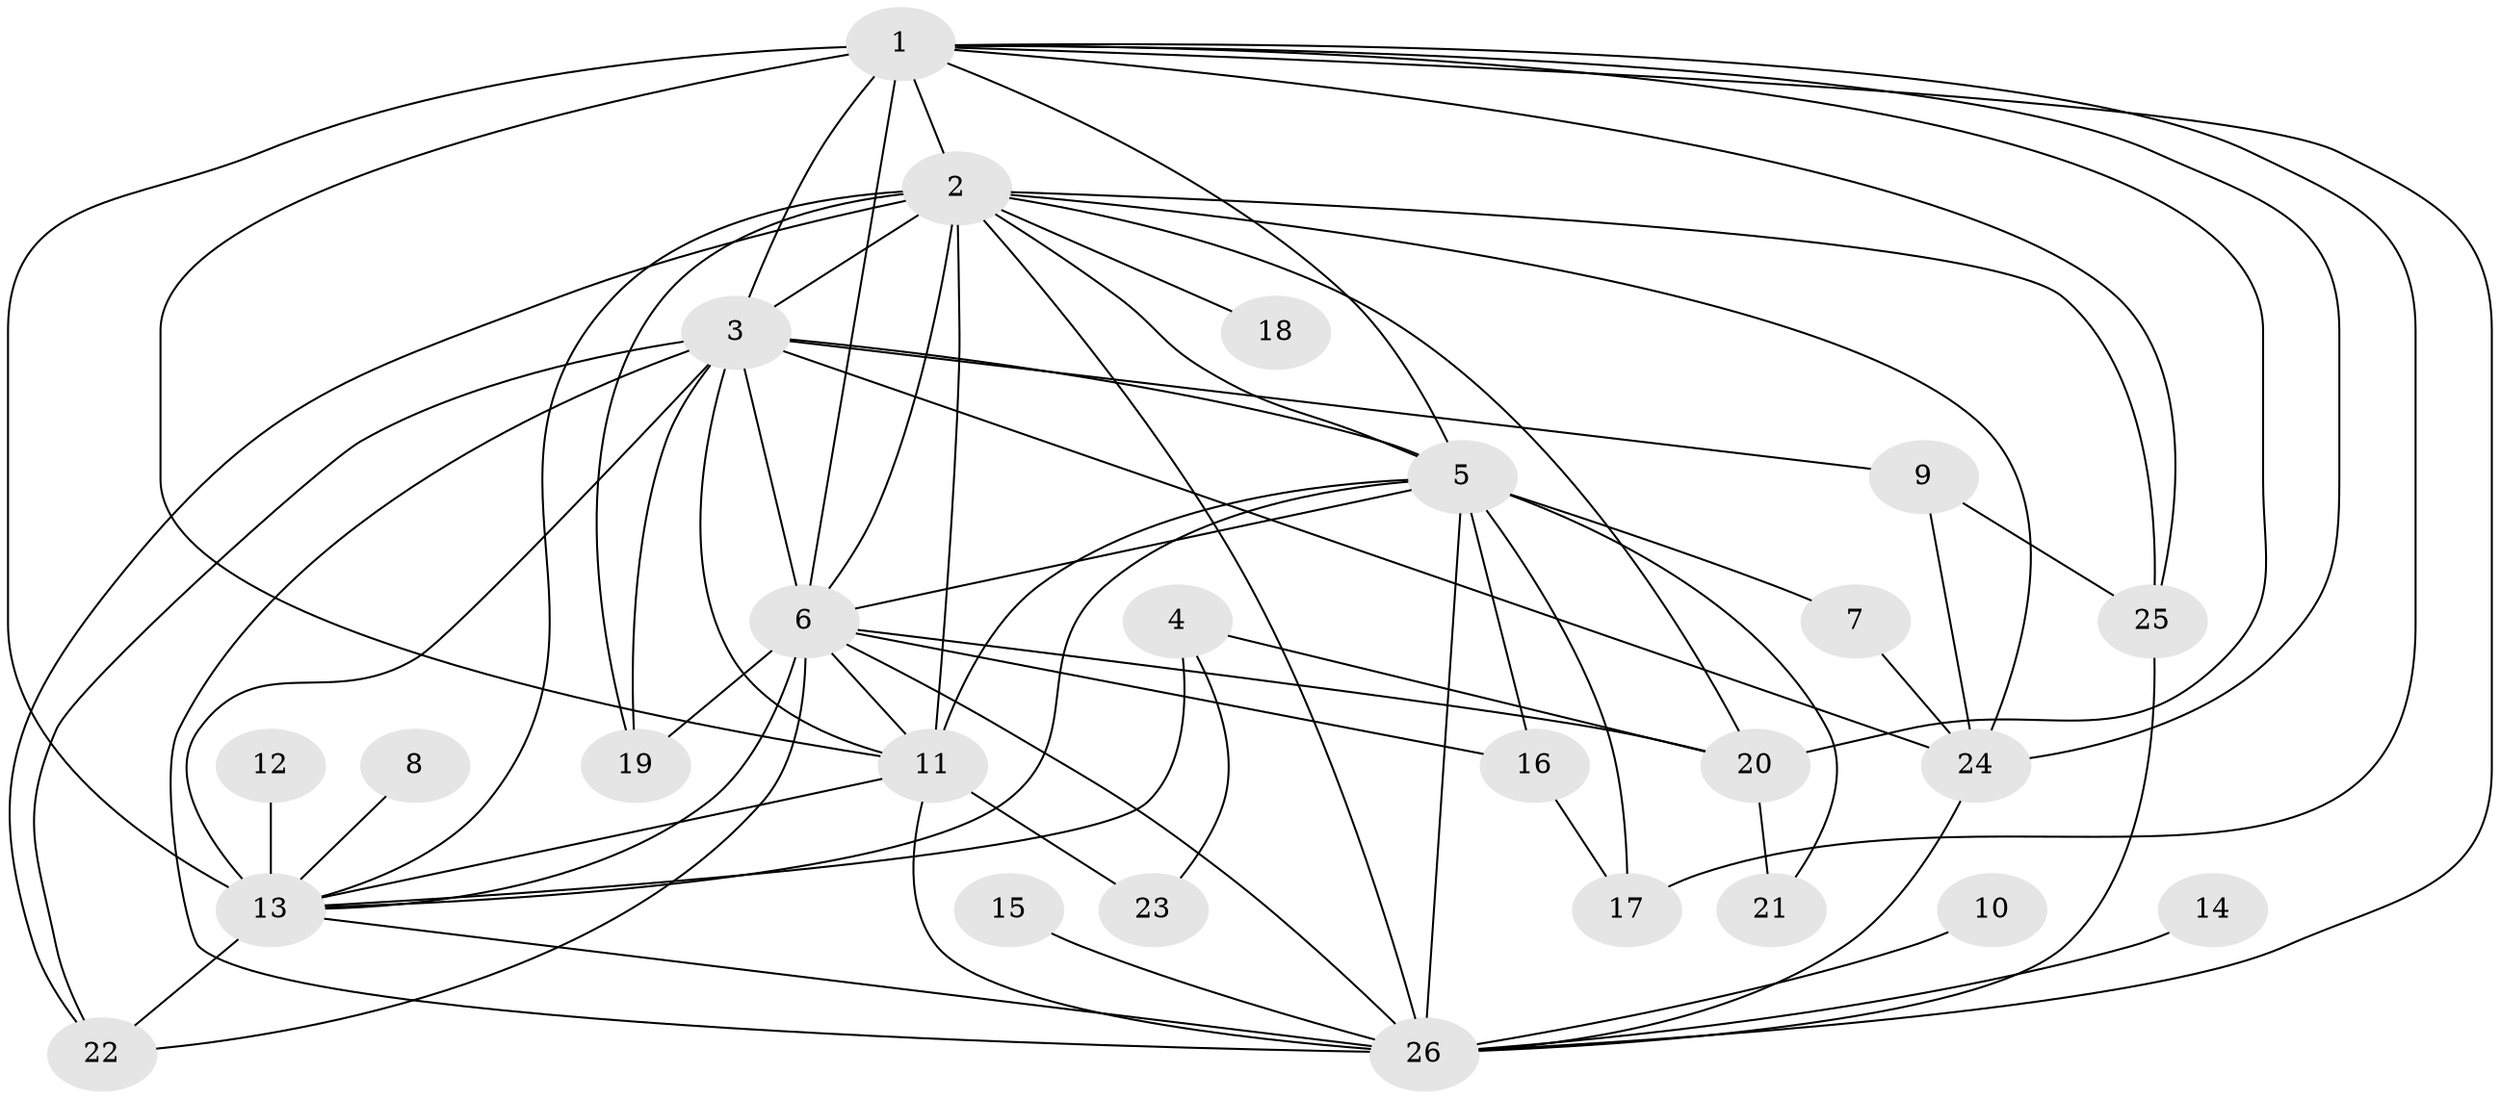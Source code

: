 // original degree distribution, {13: 0.0392156862745098, 20: 0.0196078431372549, 18: 0.0392156862745098, 15: 0.058823529411764705, 16: 0.0196078431372549, 10: 0.0196078431372549, 2: 0.6078431372549019, 6: 0.0196078431372549, 4: 0.0784313725490196, 3: 0.0784313725490196, 5: 0.0196078431372549}
// Generated by graph-tools (version 1.1) at 2025/01/03/09/25 03:01:32]
// undirected, 26 vertices, 67 edges
graph export_dot {
graph [start="1"]
  node [color=gray90,style=filled];
  1;
  2;
  3;
  4;
  5;
  6;
  7;
  8;
  9;
  10;
  11;
  12;
  13;
  14;
  15;
  16;
  17;
  18;
  19;
  20;
  21;
  22;
  23;
  24;
  25;
  26;
  1 -- 2 [weight=4.0];
  1 -- 3 [weight=3.0];
  1 -- 5 [weight=3.0];
  1 -- 6 [weight=3.0];
  1 -- 11 [weight=5.0];
  1 -- 13 [weight=5.0];
  1 -- 17 [weight=2.0];
  1 -- 20 [weight=1.0];
  1 -- 24 [weight=1.0];
  1 -- 25 [weight=1.0];
  1 -- 26 [weight=4.0];
  2 -- 3 [weight=1.0];
  2 -- 5 [weight=2.0];
  2 -- 6 [weight=1.0];
  2 -- 11 [weight=1.0];
  2 -- 13 [weight=1.0];
  2 -- 18 [weight=1.0];
  2 -- 19 [weight=1.0];
  2 -- 20 [weight=1.0];
  2 -- 22 [weight=1.0];
  2 -- 24 [weight=1.0];
  2 -- 25 [weight=1.0];
  2 -- 26 [weight=1.0];
  3 -- 5 [weight=1.0];
  3 -- 6 [weight=2.0];
  3 -- 9 [weight=1.0];
  3 -- 11 [weight=1.0];
  3 -- 13 [weight=1.0];
  3 -- 19 [weight=1.0];
  3 -- 22 [weight=1.0];
  3 -- 24 [weight=1.0];
  3 -- 26 [weight=2.0];
  4 -- 13 [weight=1.0];
  4 -- 20 [weight=1.0];
  4 -- 23 [weight=1.0];
  5 -- 6 [weight=2.0];
  5 -- 7 [weight=1.0];
  5 -- 11 [weight=1.0];
  5 -- 13 [weight=1.0];
  5 -- 16 [weight=1.0];
  5 -- 17 [weight=1.0];
  5 -- 21 [weight=1.0];
  5 -- 26 [weight=2.0];
  6 -- 11 [weight=1.0];
  6 -- 13 [weight=1.0];
  6 -- 16 [weight=1.0];
  6 -- 19 [weight=1.0];
  6 -- 20 [weight=1.0];
  6 -- 22 [weight=1.0];
  6 -- 26 [weight=1.0];
  7 -- 24 [weight=1.0];
  8 -- 13 [weight=1.0];
  9 -- 24 [weight=1.0];
  9 -- 25 [weight=1.0];
  10 -- 26 [weight=1.0];
  11 -- 13 [weight=1.0];
  11 -- 23 [weight=2.0];
  11 -- 26 [weight=1.0];
  12 -- 13 [weight=1.0];
  13 -- 22 [weight=1.0];
  13 -- 26 [weight=1.0];
  14 -- 26 [weight=1.0];
  15 -- 26 [weight=1.0];
  16 -- 17 [weight=1.0];
  20 -- 21 [weight=1.0];
  24 -- 26 [weight=1.0];
  25 -- 26 [weight=1.0];
}
